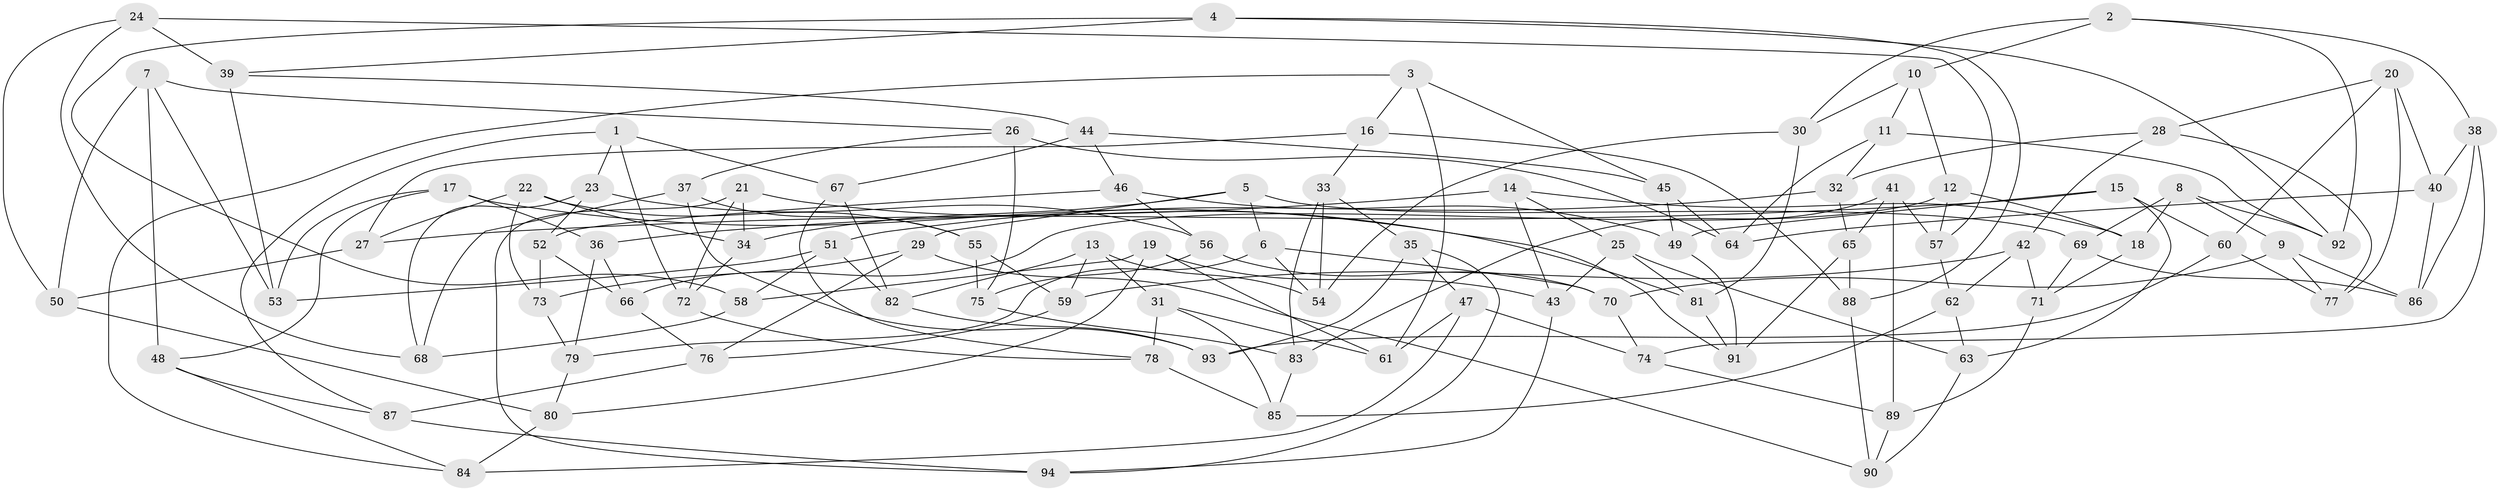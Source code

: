 // Generated by graph-tools (version 1.1) at 2025/26/03/09/25 03:26:59]
// undirected, 94 vertices, 188 edges
graph export_dot {
graph [start="1"]
  node [color=gray90,style=filled];
  1;
  2;
  3;
  4;
  5;
  6;
  7;
  8;
  9;
  10;
  11;
  12;
  13;
  14;
  15;
  16;
  17;
  18;
  19;
  20;
  21;
  22;
  23;
  24;
  25;
  26;
  27;
  28;
  29;
  30;
  31;
  32;
  33;
  34;
  35;
  36;
  37;
  38;
  39;
  40;
  41;
  42;
  43;
  44;
  45;
  46;
  47;
  48;
  49;
  50;
  51;
  52;
  53;
  54;
  55;
  56;
  57;
  58;
  59;
  60;
  61;
  62;
  63;
  64;
  65;
  66;
  67;
  68;
  69;
  70;
  71;
  72;
  73;
  74;
  75;
  76;
  77;
  78;
  79;
  80;
  81;
  82;
  83;
  84;
  85;
  86;
  87;
  88;
  89;
  90;
  91;
  92;
  93;
  94;
  1 -- 67;
  1 -- 87;
  1 -- 23;
  1 -- 72;
  2 -- 92;
  2 -- 10;
  2 -- 38;
  2 -- 30;
  3 -- 84;
  3 -- 45;
  3 -- 61;
  3 -- 16;
  4 -- 58;
  4 -- 92;
  4 -- 88;
  4 -- 39;
  5 -- 69;
  5 -- 6;
  5 -- 29;
  5 -- 34;
  6 -- 54;
  6 -- 79;
  6 -- 70;
  7 -- 48;
  7 -- 50;
  7 -- 26;
  7 -- 53;
  8 -- 9;
  8 -- 18;
  8 -- 92;
  8 -- 69;
  9 -- 70;
  9 -- 77;
  9 -- 86;
  10 -- 11;
  10 -- 30;
  10 -- 12;
  11 -- 64;
  11 -- 32;
  11 -- 92;
  12 -- 66;
  12 -- 57;
  12 -- 18;
  13 -- 82;
  13 -- 54;
  13 -- 59;
  13 -- 31;
  14 -- 25;
  14 -- 43;
  14 -- 36;
  14 -- 18;
  15 -- 63;
  15 -- 27;
  15 -- 49;
  15 -- 60;
  16 -- 27;
  16 -- 88;
  16 -- 33;
  17 -- 36;
  17 -- 81;
  17 -- 53;
  17 -- 48;
  18 -- 71;
  19 -- 58;
  19 -- 43;
  19 -- 80;
  19 -- 61;
  20 -- 40;
  20 -- 28;
  20 -- 77;
  20 -- 60;
  21 -- 34;
  21 -- 72;
  21 -- 91;
  21 -- 94;
  22 -- 55;
  22 -- 34;
  22 -- 27;
  22 -- 73;
  23 -- 52;
  23 -- 68;
  23 -- 56;
  24 -- 68;
  24 -- 50;
  24 -- 57;
  24 -- 39;
  25 -- 63;
  25 -- 81;
  25 -- 43;
  26 -- 64;
  26 -- 37;
  26 -- 75;
  27 -- 50;
  28 -- 77;
  28 -- 42;
  28 -- 32;
  29 -- 76;
  29 -- 73;
  29 -- 90;
  30 -- 54;
  30 -- 81;
  31 -- 85;
  31 -- 78;
  31 -- 61;
  32 -- 51;
  32 -- 65;
  33 -- 83;
  33 -- 54;
  33 -- 35;
  34 -- 72;
  35 -- 93;
  35 -- 47;
  35 -- 94;
  36 -- 66;
  36 -- 79;
  37 -- 68;
  37 -- 55;
  37 -- 93;
  38 -- 74;
  38 -- 40;
  38 -- 86;
  39 -- 53;
  39 -- 44;
  40 -- 86;
  40 -- 64;
  41 -- 65;
  41 -- 83;
  41 -- 57;
  41 -- 89;
  42 -- 62;
  42 -- 71;
  42 -- 59;
  43 -- 94;
  44 -- 67;
  44 -- 45;
  44 -- 46;
  45 -- 64;
  45 -- 49;
  46 -- 52;
  46 -- 49;
  46 -- 56;
  47 -- 84;
  47 -- 74;
  47 -- 61;
  48 -- 84;
  48 -- 87;
  49 -- 91;
  50 -- 80;
  51 -- 82;
  51 -- 53;
  51 -- 58;
  52 -- 66;
  52 -- 73;
  55 -- 75;
  55 -- 59;
  56 -- 70;
  56 -- 75;
  57 -- 62;
  58 -- 68;
  59 -- 76;
  60 -- 93;
  60 -- 77;
  62 -- 63;
  62 -- 85;
  63 -- 90;
  65 -- 88;
  65 -- 91;
  66 -- 76;
  67 -- 82;
  67 -- 78;
  69 -- 86;
  69 -- 71;
  70 -- 74;
  71 -- 89;
  72 -- 78;
  73 -- 79;
  74 -- 89;
  75 -- 83;
  76 -- 87;
  78 -- 85;
  79 -- 80;
  80 -- 84;
  81 -- 91;
  82 -- 93;
  83 -- 85;
  87 -- 94;
  88 -- 90;
  89 -- 90;
}
